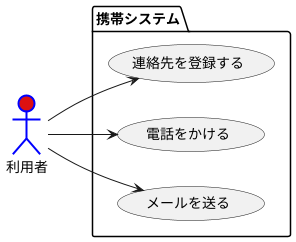 @startuml ユースケース図
left to right direction
actor 利用者 #DD1111;line:Blue;line.bold;
package 携帯システム {
usecase 連絡先を登録する
usecase 電話をかける
usecase メールを送る
}
利用者 --> 連絡先を登録する
利用者 --> 電話をかける
利用者 --> メールを送る
@enduml